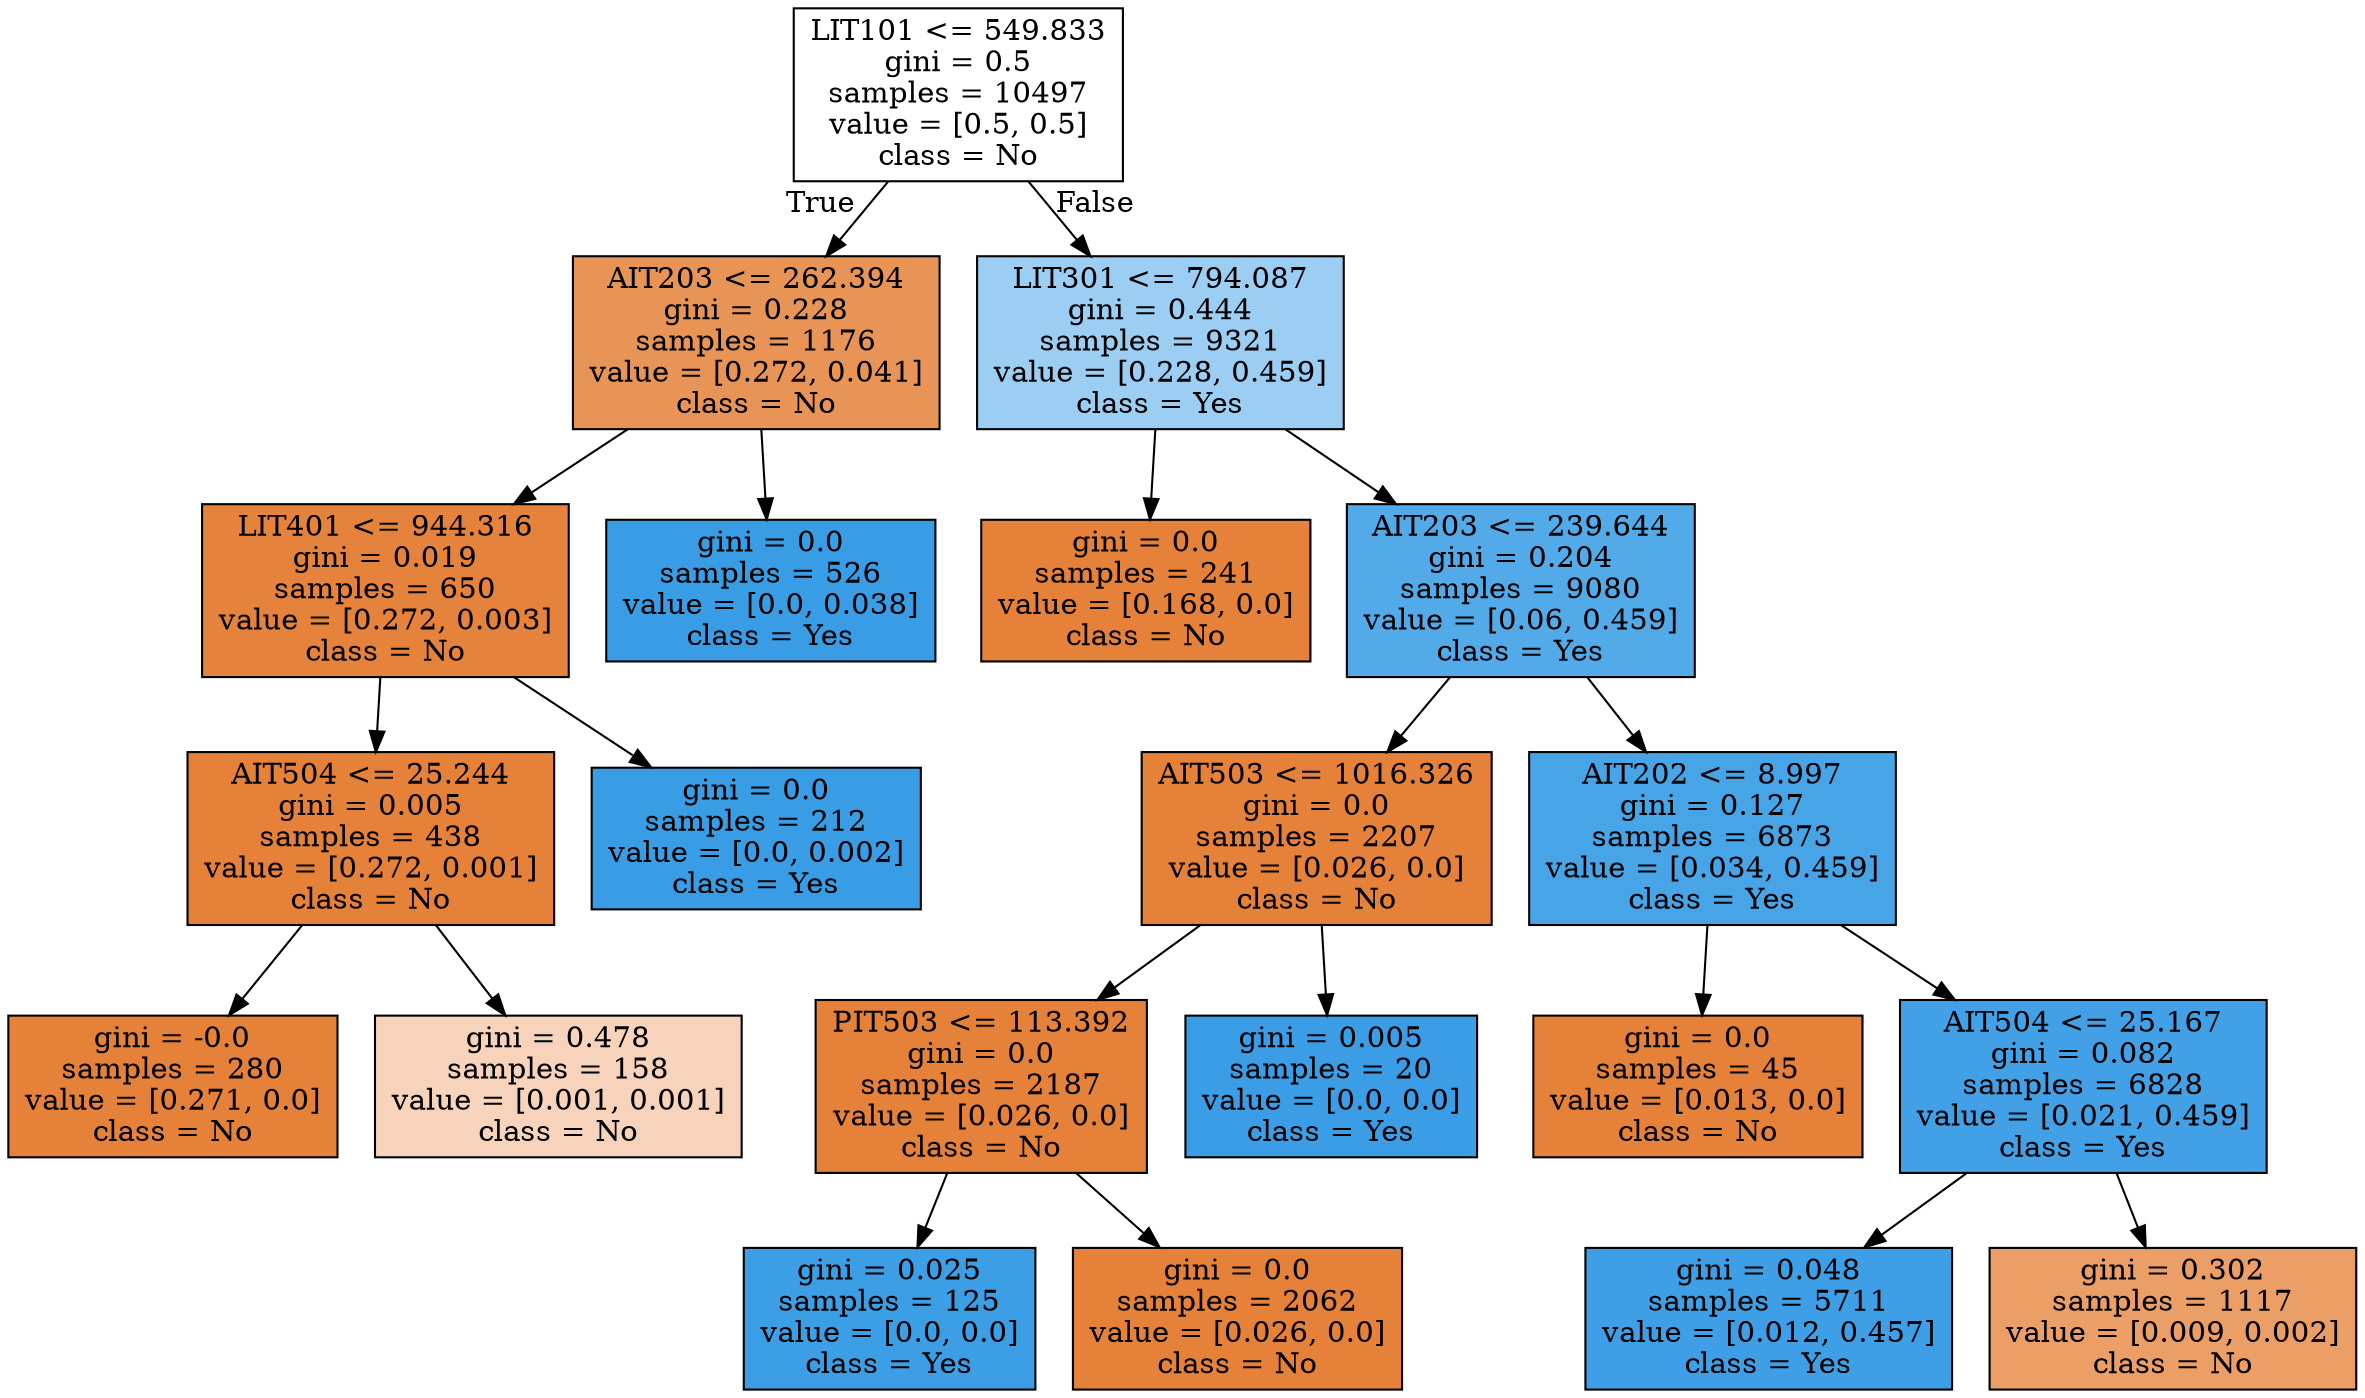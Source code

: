 digraph Tree {
node [shape=box, style="filled", color="black"] ;
0 [label="LIT101 <= 549.833\ngini = 0.5\nsamples = 10497\nvalue = [0.5, 0.5]\nclass = No", fillcolor="#ffffff"] ;
1 [label="AIT203 <= 262.394\ngini = 0.228\nsamples = 1176\nvalue = [0.272, 0.041]\nclass = No", fillcolor="#e99457"] ;
0 -> 1 [labeldistance=2.5, labelangle=45, headlabel="True"] ;
2 [label="LIT401 <= 944.316\ngini = 0.019\nsamples = 650\nvalue = [0.272, 0.003]\nclass = No", fillcolor="#e5823b"] ;
1 -> 2 ;
3 [label="AIT504 <= 25.244\ngini = 0.005\nsamples = 438\nvalue = [0.272, 0.001]\nclass = No", fillcolor="#e58139"] ;
2 -> 3 ;
4 [label="gini = -0.0\nsamples = 280\nvalue = [0.271, 0.0]\nclass = No", fillcolor="#e58139"] ;
3 -> 4 ;
5 [label="gini = 0.478\nsamples = 158\nvalue = [0.001, 0.001]\nclass = No", fillcolor="#f6d3ba"] ;
3 -> 5 ;
6 [label="gini = 0.0\nsamples = 212\nvalue = [0.0, 0.002]\nclass = Yes", fillcolor="#399de5"] ;
2 -> 6 ;
7 [label="gini = 0.0\nsamples = 526\nvalue = [0.0, 0.038]\nclass = Yes", fillcolor="#399de5"] ;
1 -> 7 ;
8 [label="LIT301 <= 794.087\ngini = 0.444\nsamples = 9321\nvalue = [0.228, 0.459]\nclass = Yes", fillcolor="#9bcef2"] ;
0 -> 8 [labeldistance=2.5, labelangle=-45, headlabel="False"] ;
9 [label="gini = 0.0\nsamples = 241\nvalue = [0.168, 0.0]\nclass = No", fillcolor="#e58139"] ;
8 -> 9 ;
10 [label="AIT203 <= 239.644\ngini = 0.204\nsamples = 9080\nvalue = [0.06, 0.459]\nclass = Yes", fillcolor="#53aae8"] ;
8 -> 10 ;
11 [label="AIT503 <= 1016.326\ngini = 0.0\nsamples = 2207\nvalue = [0.026, 0.0]\nclass = No", fillcolor="#e58139"] ;
10 -> 11 ;
12 [label="PIT503 <= 113.392\ngini = 0.0\nsamples = 2187\nvalue = [0.026, 0.0]\nclass = No", fillcolor="#e58139"] ;
11 -> 12 ;
13 [label="gini = 0.025\nsamples = 125\nvalue = [0.0, 0.0]\nclass = Yes", fillcolor="#3c9ee5"] ;
12 -> 13 ;
14 [label="gini = 0.0\nsamples = 2062\nvalue = [0.026, 0.0]\nclass = No", fillcolor="#e58139"] ;
12 -> 14 ;
15 [label="gini = 0.005\nsamples = 20\nvalue = [0.0, 0.0]\nclass = Yes", fillcolor="#3a9de5"] ;
11 -> 15 ;
16 [label="AIT202 <= 8.997\ngini = 0.127\nsamples = 6873\nvalue = [0.034, 0.459]\nclass = Yes", fillcolor="#47a4e7"] ;
10 -> 16 ;
17 [label="gini = 0.0\nsamples = 45\nvalue = [0.013, 0.0]\nclass = No", fillcolor="#e58139"] ;
16 -> 17 ;
18 [label="AIT504 <= 25.167\ngini = 0.082\nsamples = 6828\nvalue = [0.021, 0.459]\nclass = Yes", fillcolor="#42a1e6"] ;
16 -> 18 ;
19 [label="gini = 0.048\nsamples = 5711\nvalue = [0.012, 0.457]\nclass = Yes", fillcolor="#3e9fe6"] ;
18 -> 19 ;
20 [label="gini = 0.302\nsamples = 1117\nvalue = [0.009, 0.002]\nclass = No", fillcolor="#eb9e66"] ;
18 -> 20 ;
}